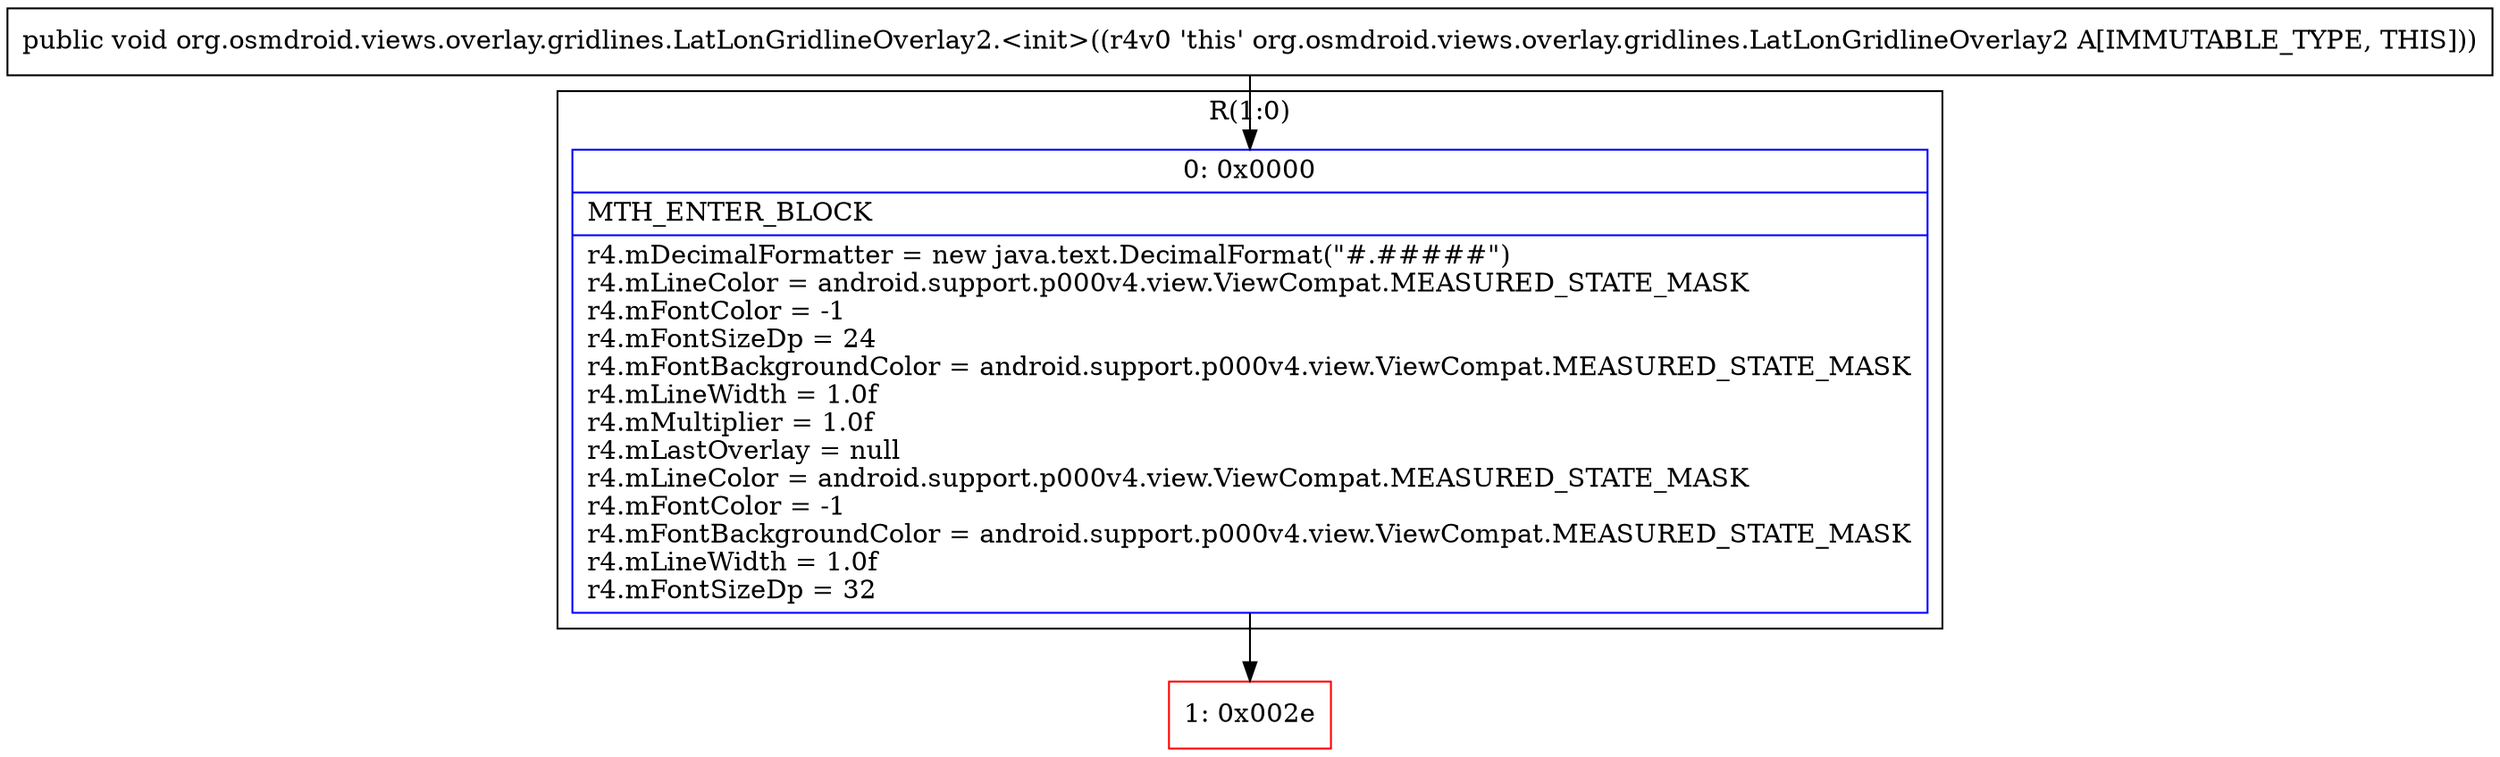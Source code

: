 digraph "CFG fororg.osmdroid.views.overlay.gridlines.LatLonGridlineOverlay2.\<init\>()V" {
subgraph cluster_Region_2103309056 {
label = "R(1:0)";
node [shape=record,color=blue];
Node_0 [shape=record,label="{0\:\ 0x0000|MTH_ENTER_BLOCK\l|r4.mDecimalFormatter = new java.text.DecimalFormat(\"#.#####\")\lr4.mLineColor = android.support.p000v4.view.ViewCompat.MEASURED_STATE_MASK\lr4.mFontColor = \-1\lr4.mFontSizeDp = 24\lr4.mFontBackgroundColor = android.support.p000v4.view.ViewCompat.MEASURED_STATE_MASK\lr4.mLineWidth = 1.0f\lr4.mMultiplier = 1.0f\lr4.mLastOverlay = null\lr4.mLineColor = android.support.p000v4.view.ViewCompat.MEASURED_STATE_MASK\lr4.mFontColor = \-1\lr4.mFontBackgroundColor = android.support.p000v4.view.ViewCompat.MEASURED_STATE_MASK\lr4.mLineWidth = 1.0f\lr4.mFontSizeDp = 32\l}"];
}
Node_1 [shape=record,color=red,label="{1\:\ 0x002e}"];
MethodNode[shape=record,label="{public void org.osmdroid.views.overlay.gridlines.LatLonGridlineOverlay2.\<init\>((r4v0 'this' org.osmdroid.views.overlay.gridlines.LatLonGridlineOverlay2 A[IMMUTABLE_TYPE, THIS])) }"];
MethodNode -> Node_0;
Node_0 -> Node_1;
}

